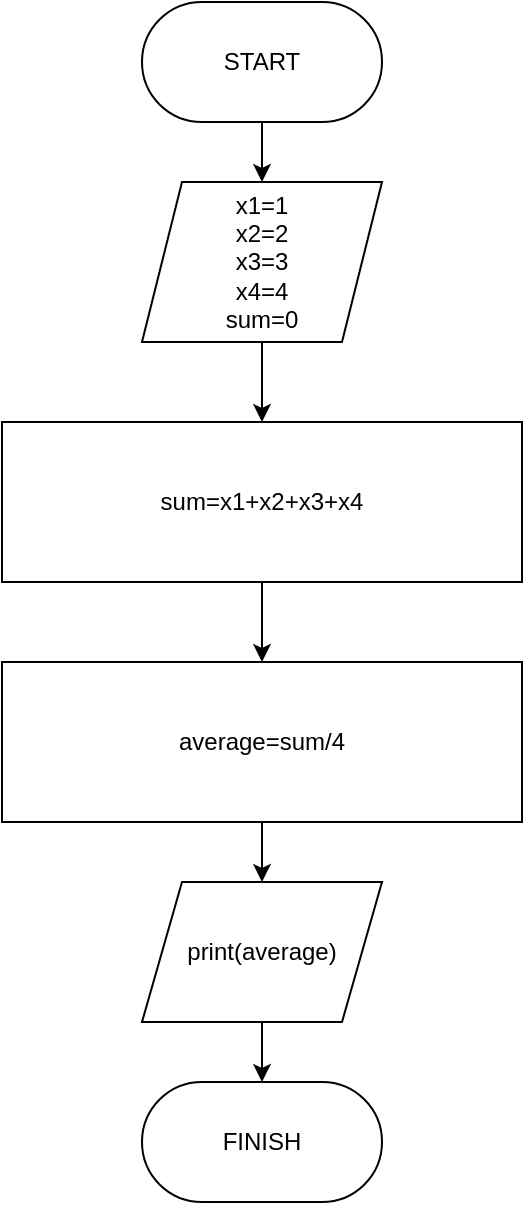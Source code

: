 <mxfile version="20.2.8" type="device" pages="2"><diagram id="D1CRVjuGhY16yR12BuhH" name="среднее арифметическое"><mxGraphModel dx="760" dy="597" grid="1" gridSize="10" guides="1" tooltips="1" connect="1" arrows="1" fold="1" page="1" pageScale="1" pageWidth="827" pageHeight="1169" math="0" shadow="0"><root><mxCell id="0"/><mxCell id="1" parent="0"/><mxCell id="ZyesHmu33lqFzWLVXfpp-4" value="" style="edgeStyle=orthogonalEdgeStyle;rounded=0;orthogonalLoop=1;jettySize=auto;html=1;" edge="1" parent="1" source="ZyesHmu33lqFzWLVXfpp-1" target="ZyesHmu33lqFzWLVXfpp-3"><mxGeometry relative="1" as="geometry"/></mxCell><mxCell id="ZyesHmu33lqFzWLVXfpp-1" value="START" style="rounded=1;whiteSpace=wrap;html=1;arcSize=50;" vertex="1" parent="1"><mxGeometry x="80" y="20" width="120" height="60" as="geometry"/></mxCell><mxCell id="ZyesHmu33lqFzWLVXfpp-2" value="FINISH" style="rounded=1;whiteSpace=wrap;html=1;arcSize=50;" vertex="1" parent="1"><mxGeometry x="80" y="560" width="120" height="60" as="geometry"/></mxCell><mxCell id="ZyesHmu33lqFzWLVXfpp-7" value="" style="edgeStyle=orthogonalEdgeStyle;rounded=0;orthogonalLoop=1;jettySize=auto;html=1;" edge="1" parent="1" source="ZyesHmu33lqFzWLVXfpp-3" target="ZyesHmu33lqFzWLVXfpp-5"><mxGeometry relative="1" as="geometry"/></mxCell><mxCell id="ZyesHmu33lqFzWLVXfpp-3" value="x1=1&lt;br&gt;x2=2&lt;br&gt;x3=3&lt;br&gt;x4=4&lt;br&gt;sum=0" style="shape=parallelogram;perimeter=parallelogramPerimeter;whiteSpace=wrap;html=1;fixedSize=1;" vertex="1" parent="1"><mxGeometry x="80" y="110" width="120" height="80" as="geometry"/></mxCell><mxCell id="9IrPDQFlzQtlxh1rKb1s-2" value="" style="edgeStyle=orthogonalEdgeStyle;rounded=0;orthogonalLoop=1;jettySize=auto;html=1;fontSize=14;" edge="1" parent="1" source="ZyesHmu33lqFzWLVXfpp-5" target="9IrPDQFlzQtlxh1rKb1s-1"><mxGeometry relative="1" as="geometry"/></mxCell><mxCell id="ZyesHmu33lqFzWLVXfpp-5" value="sum=x1+x2+x3+x4" style="rounded=0;whiteSpace=wrap;html=1;" vertex="1" parent="1"><mxGeometry x="10" y="230" width="260" height="80" as="geometry"/></mxCell><mxCell id="ZyesHmu33lqFzWLVXfpp-9" value="" style="edgeStyle=orthogonalEdgeStyle;rounded=0;orthogonalLoop=1;jettySize=auto;html=1;" edge="1" parent="1" source="ZyesHmu33lqFzWLVXfpp-6" target="ZyesHmu33lqFzWLVXfpp-2"><mxGeometry relative="1" as="geometry"/></mxCell><mxCell id="ZyesHmu33lqFzWLVXfpp-6" value="print(average)" style="shape=parallelogram;perimeter=parallelogramPerimeter;whiteSpace=wrap;html=1;fixedSize=1;" vertex="1" parent="1"><mxGeometry x="80" y="460" width="120" height="70" as="geometry"/></mxCell><mxCell id="9IrPDQFlzQtlxh1rKb1s-3" value="" style="edgeStyle=orthogonalEdgeStyle;rounded=0;orthogonalLoop=1;jettySize=auto;html=1;fontSize=14;" edge="1" parent="1" source="9IrPDQFlzQtlxh1rKb1s-1" target="ZyesHmu33lqFzWLVXfpp-6"><mxGeometry relative="1" as="geometry"/></mxCell><mxCell id="9IrPDQFlzQtlxh1rKb1s-1" value="average=sum/4" style="rounded=0;whiteSpace=wrap;html=1;" vertex="1" parent="1"><mxGeometry x="10" y="350" width="260" height="80" as="geometry"/></mxCell></root></mxGraphModel></diagram><diagram id="q0K9BDvs4Spq9PVirxNb" name="факториал n"><mxGraphModel dx="760" dy="597" grid="1" gridSize="10" guides="1" tooltips="1" connect="1" arrows="1" fold="1" page="1" pageScale="1" pageWidth="827" pageHeight="1169" math="0" shadow="0"><root><mxCell id="0"/><mxCell id="1" parent="0"/><mxCell id="E7YLv9iOTI2xqC7Esrz3-1" value="" style="edgeStyle=orthogonalEdgeStyle;rounded=0;orthogonalLoop=1;jettySize=auto;html=1;" edge="1" parent="1" source="E7YLv9iOTI2xqC7Esrz3-2" target="E7YLv9iOTI2xqC7Esrz3-5"><mxGeometry relative="1" as="geometry"/></mxCell><mxCell id="E7YLv9iOTI2xqC7Esrz3-2" value="START" style="rounded=1;whiteSpace=wrap;html=1;arcSize=50;" vertex="1" parent="1"><mxGeometry x="240" y="10" width="120" height="60" as="geometry"/></mxCell><mxCell id="E7YLv9iOTI2xqC7Esrz3-3" value="FINISH" style="rounded=1;whiteSpace=wrap;html=1;arcSize=50;" vertex="1" parent="1"><mxGeometry x="20" y="400" width="120" height="60" as="geometry"/></mxCell><mxCell id="E7YLv9iOTI2xqC7Esrz3-4" value="" style="edgeStyle=orthogonalEdgeStyle;rounded=0;orthogonalLoop=1;jettySize=auto;html=1;" edge="1" parent="1" source="E7YLv9iOTI2xqC7Esrz3-5" target="E7YLv9iOTI2xqC7Esrz3-7"><mxGeometry relative="1" as="geometry"/></mxCell><mxCell id="E7YLv9iOTI2xqC7Esrz3-5" value="n&lt;span style=&quot;font-size: 10px;&quot;&gt;=x&lt;/span&gt;" style="shape=parallelogram;perimeter=parallelogramPerimeter;whiteSpace=wrap;html=1;fixedSize=1;" vertex="1" parent="1"><mxGeometry x="240" y="110" width="120" height="50" as="geometry"/></mxCell><mxCell id="E7YLv9iOTI2xqC7Esrz3-14" value="" style="edgeStyle=orthogonalEdgeStyle;rounded=0;orthogonalLoop=1;jettySize=auto;html=1;" edge="1" parent="1" source="E7YLv9iOTI2xqC7Esrz3-7" target="E7YLv9iOTI2xqC7Esrz3-11"><mxGeometry relative="1" as="geometry"/></mxCell><mxCell id="E7YLv9iOTI2xqC7Esrz3-7" value="fac=1&lt;br&gt;a=1" style="rounded=0;whiteSpace=wrap;html=1;" vertex="1" parent="1"><mxGeometry x="230" y="200" width="140" height="60" as="geometry"/></mxCell><mxCell id="E7YLv9iOTI2xqC7Esrz3-8" value="" style="edgeStyle=orthogonalEdgeStyle;rounded=0;orthogonalLoop=1;jettySize=auto;html=1;" edge="1" parent="1" source="E7YLv9iOTI2xqC7Esrz3-9" target="E7YLv9iOTI2xqC7Esrz3-3"><mxGeometry relative="1" as="geometry"/></mxCell><mxCell id="E7YLv9iOTI2xqC7Esrz3-9" value="print(fac)" style="shape=parallelogram;perimeter=parallelogramPerimeter;whiteSpace=wrap;html=1;fixedSize=1;" vertex="1" parent="1"><mxGeometry x="20" y="305" width="120" height="70" as="geometry"/></mxCell><mxCell id="E7YLv9iOTI2xqC7Esrz3-18" value="" style="edgeStyle=orthogonalEdgeStyle;rounded=0;orthogonalLoop=1;jettySize=auto;html=1;fontSize=14;" edge="1" parent="1" source="E7YLv9iOTI2xqC7Esrz3-10" target="E7YLv9iOTI2xqC7Esrz3-12"><mxGeometry relative="1" as="geometry"/></mxCell><mxCell id="E7YLv9iOTI2xqC7Esrz3-10" value="fac=fac*a" style="rounded=0;whiteSpace=wrap;html=1;" vertex="1" parent="1"><mxGeometry x="450" y="310" width="140" height="60" as="geometry"/></mxCell><mxCell id="E7YLv9iOTI2xqC7Esrz3-13" value="" style="edgeStyle=orthogonalEdgeStyle;rounded=0;orthogonalLoop=1;jettySize=auto;html=1;" edge="1" parent="1" source="E7YLv9iOTI2xqC7Esrz3-11" target="E7YLv9iOTI2xqC7Esrz3-10"><mxGeometry relative="1" as="geometry"><Array as="points"><mxPoint x="400" y="340"/><mxPoint x="400" y="340"/></Array></mxGeometry></mxCell><mxCell id="E7YLv9iOTI2xqC7Esrz3-16" value="&lt;font style=&quot;font-size: 14px;&quot;&gt;YES&lt;/font&gt;" style="edgeLabel;html=1;align=center;verticalAlign=middle;resizable=0;points=[];" vertex="1" connectable="0" parent="E7YLv9iOTI2xqC7Esrz3-13"><mxGeometry x="0.248" y="2" relative="1" as="geometry"><mxPoint x="-9" y="2" as="offset"/></mxGeometry></mxCell><mxCell id="E7YLv9iOTI2xqC7Esrz3-17" value="NO" style="edgeStyle=orthogonalEdgeStyle;rounded=0;orthogonalLoop=1;jettySize=auto;html=1;fontSize=14;" edge="1" parent="1" source="E7YLv9iOTI2xqC7Esrz3-11" target="E7YLv9iOTI2xqC7Esrz3-9"><mxGeometry relative="1" as="geometry"/></mxCell><mxCell id="E7YLv9iOTI2xqC7Esrz3-11" value="a&amp;lt;=n" style="rhombus;whiteSpace=wrap;html=1;" vertex="1" parent="1"><mxGeometry x="225" y="300" width="150" height="80" as="geometry"/></mxCell><mxCell id="E7YLv9iOTI2xqC7Esrz3-15" style="edgeStyle=orthogonalEdgeStyle;rounded=0;orthogonalLoop=1;jettySize=auto;html=1;exitX=0;exitY=0.5;exitDx=0;exitDy=0;entryX=0.5;entryY=1;entryDx=0;entryDy=0;" edge="1" parent="1" source="E7YLv9iOTI2xqC7Esrz3-12" target="E7YLv9iOTI2xqC7Esrz3-11"><mxGeometry relative="1" as="geometry"/></mxCell><mxCell id="E7YLv9iOTI2xqC7Esrz3-12" value="a=a+1" style="rounded=0;whiteSpace=wrap;html=1;" vertex="1" parent="1"><mxGeometry x="450" y="400" width="140" height="60" as="geometry"/></mxCell></root></mxGraphModel></diagram></mxfile>